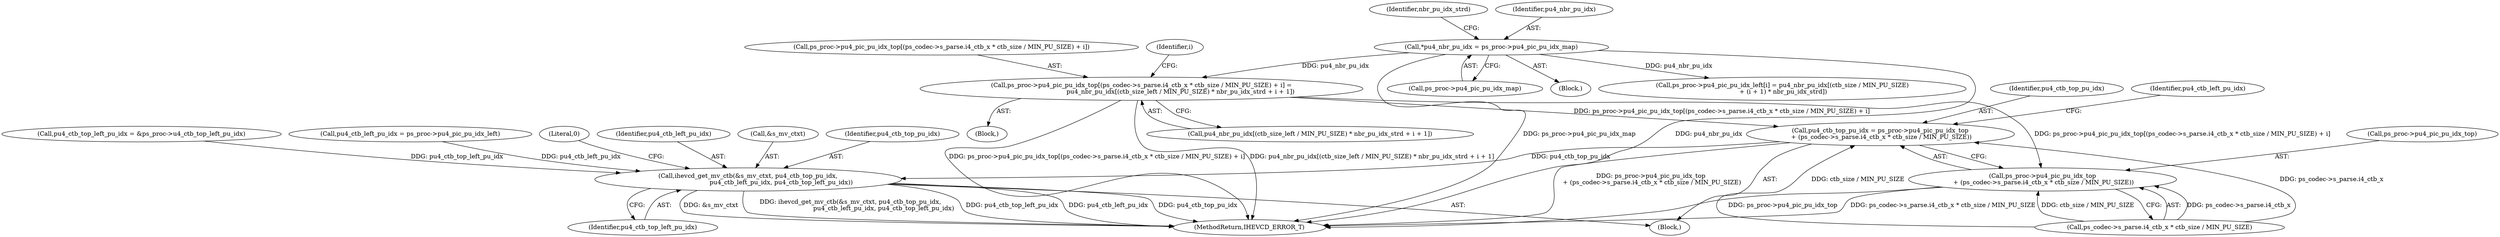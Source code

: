 digraph "0_Android_bcfc7124f6ef9f1ec128fb2e90de774a5b33d199_0@pointer" {
"1003749" [label="(Call,ps_proc->pu4_pic_pu_idx_top[(ps_codec->s_parse.i4_ctb_x * ctb_size / MIN_PU_SIZE) + i] =\n                                        pu4_nbr_pu_idx[(ctb_size_left / MIN_PU_SIZE) * nbr_pu_idx_strd + i + 1])"];
"1003483" [label="(Call,*pu4_nbr_pu_idx = ps_proc->pu4_pic_pu_idx_map)"];
"1003270" [label="(Call,pu4_ctb_top_pu_idx = ps_proc->pu4_pic_pu_idx_top\n + (ps_codec->s_parse.i4_ctb_x * ctb_size / MIN_PU_SIZE))"];
"1003411" [label="(Call,ihevcd_get_mv_ctb(&s_mv_ctxt, pu4_ctb_top_pu_idx,\n                                  pu4_ctb_left_pu_idx, pu4_ctb_top_left_pu_idx))"];
"1003272" [label="(Call,ps_proc->pu4_pic_pu_idx_top\n + (ps_codec->s_parse.i4_ctb_x * ctb_size / MIN_PU_SIZE))"];
"1003415" [label="(Identifier,pu4_ctb_left_pu_idx)"];
"1003412" [label="(Call,&s_mv_ctxt)"];
"1003272" [label="(Call,ps_proc->pu4_pic_pu_idx_top\n + (ps_codec->s_parse.i4_ctb_x * ctb_size / MIN_PU_SIZE))"];
"1003414" [label="(Identifier,pu4_ctb_top_pu_idx)"];
"1003270" [label="(Call,pu4_ctb_top_pu_idx = ps_proc->pu4_pic_pu_idx_top\n + (ps_codec->s_parse.i4_ctb_x * ctb_size / MIN_PU_SIZE))"];
"1003411" [label="(Call,ihevcd_get_mv_ctb(&s_mv_ctxt, pu4_ctb_top_pu_idx,\n                                  pu4_ctb_left_pu_idx, pu4_ctb_top_left_pu_idx))"];
"1003490" [label="(Identifier,nbr_pu_idx_strd)"];
"1003271" [label="(Identifier,pu4_ctb_top_pu_idx)"];
"1003273" [label="(Call,ps_proc->pu4_pic_pu_idx_top)"];
"1003191" [label="(Block,)"];
"1003731" [label="(Block,)"];
"1003765" [label="(Call,pu4_nbr_pu_idx[(ctb_size_left / MIN_PU_SIZE) * nbr_pu_idx_strd + i + 1])"];
"1003276" [label="(Call,ps_codec->s_parse.i4_ctb_x * ctb_size / MIN_PU_SIZE)"];
"1003750" [label="(Call,ps_proc->pu4_pic_pu_idx_top[(ps_codec->s_parse.i4_ctb_x * ctb_size / MIN_PU_SIZE) + i])"];
"1003484" [label="(Identifier,pu4_nbr_pu_idx)"];
"1003485" [label="(Call,ps_proc->pu4_pic_pu_idx_map)"];
"1003290" [label="(Call,pu4_ctb_top_left_pu_idx = &ps_proc->u4_ctb_top_left_pu_idx)"];
"1003418" [label="(Block,)"];
"1003286" [label="(Identifier,pu4_ctb_left_pu_idx)"];
"1003416" [label="(Identifier,pu4_ctb_top_left_pu_idx)"];
"1005173" [label="(MethodReturn,IHEVCD_ERROR_T)"];
"1003749" [label="(Call,ps_proc->pu4_pic_pu_idx_top[(ps_codec->s_parse.i4_ctb_x * ctb_size / MIN_PU_SIZE) + i] =\n                                        pu4_nbr_pu_idx[(ctb_size_left / MIN_PU_SIZE) * nbr_pu_idx_strd + i + 1])"];
"1003285" [label="(Call,pu4_ctb_left_pu_idx = ps_proc->pu4_pic_pu_idx_left)"];
"1003483" [label="(Call,*pu4_nbr_pu_idx = ps_proc->pu4_pic_pu_idx_map)"];
"1003778" [label="(Literal,0)"];
"1003730" [label="(Identifier,i)"];
"1003732" [label="(Call,ps_proc->pu4_pic_pu_idx_left[i] = pu4_nbr_pu_idx[(ctb_size / MIN_PU_SIZE)\n + (i + 1) * nbr_pu_idx_strd])"];
"1003749" -> "1003731"  [label="AST: "];
"1003749" -> "1003765"  [label="CFG: "];
"1003750" -> "1003749"  [label="AST: "];
"1003765" -> "1003749"  [label="AST: "];
"1003730" -> "1003749"  [label="CFG: "];
"1003749" -> "1005173"  [label="DDG: ps_proc->pu4_pic_pu_idx_top[(ps_codec->s_parse.i4_ctb_x * ctb_size / MIN_PU_SIZE) + i]"];
"1003749" -> "1005173"  [label="DDG: pu4_nbr_pu_idx[(ctb_size_left / MIN_PU_SIZE) * nbr_pu_idx_strd + i + 1]"];
"1003749" -> "1003270"  [label="DDG: ps_proc->pu4_pic_pu_idx_top[(ps_codec->s_parse.i4_ctb_x * ctb_size / MIN_PU_SIZE) + i]"];
"1003749" -> "1003272"  [label="DDG: ps_proc->pu4_pic_pu_idx_top[(ps_codec->s_parse.i4_ctb_x * ctb_size / MIN_PU_SIZE) + i]"];
"1003483" -> "1003749"  [label="DDG: pu4_nbr_pu_idx"];
"1003483" -> "1003418"  [label="AST: "];
"1003483" -> "1003485"  [label="CFG: "];
"1003484" -> "1003483"  [label="AST: "];
"1003485" -> "1003483"  [label="AST: "];
"1003490" -> "1003483"  [label="CFG: "];
"1003483" -> "1005173"  [label="DDG: ps_proc->pu4_pic_pu_idx_map"];
"1003483" -> "1005173"  [label="DDG: pu4_nbr_pu_idx"];
"1003483" -> "1003732"  [label="DDG: pu4_nbr_pu_idx"];
"1003270" -> "1003191"  [label="AST: "];
"1003270" -> "1003272"  [label="CFG: "];
"1003271" -> "1003270"  [label="AST: "];
"1003272" -> "1003270"  [label="AST: "];
"1003286" -> "1003270"  [label="CFG: "];
"1003270" -> "1005173"  [label="DDG: ps_proc->pu4_pic_pu_idx_top\n + (ps_codec->s_parse.i4_ctb_x * ctb_size / MIN_PU_SIZE)"];
"1003276" -> "1003270"  [label="DDG: ps_codec->s_parse.i4_ctb_x"];
"1003276" -> "1003270"  [label="DDG: ctb_size / MIN_PU_SIZE"];
"1003270" -> "1003411"  [label="DDG: pu4_ctb_top_pu_idx"];
"1003411" -> "1003191"  [label="AST: "];
"1003411" -> "1003416"  [label="CFG: "];
"1003412" -> "1003411"  [label="AST: "];
"1003414" -> "1003411"  [label="AST: "];
"1003415" -> "1003411"  [label="AST: "];
"1003416" -> "1003411"  [label="AST: "];
"1003778" -> "1003411"  [label="CFG: "];
"1003411" -> "1005173"  [label="DDG: pu4_ctb_top_left_pu_idx"];
"1003411" -> "1005173"  [label="DDG: pu4_ctb_left_pu_idx"];
"1003411" -> "1005173"  [label="DDG: pu4_ctb_top_pu_idx"];
"1003411" -> "1005173"  [label="DDG: &s_mv_ctxt"];
"1003411" -> "1005173"  [label="DDG: ihevcd_get_mv_ctb(&s_mv_ctxt, pu4_ctb_top_pu_idx,\n                                  pu4_ctb_left_pu_idx, pu4_ctb_top_left_pu_idx)"];
"1003285" -> "1003411"  [label="DDG: pu4_ctb_left_pu_idx"];
"1003290" -> "1003411"  [label="DDG: pu4_ctb_top_left_pu_idx"];
"1003272" -> "1003276"  [label="CFG: "];
"1003273" -> "1003272"  [label="AST: "];
"1003276" -> "1003272"  [label="AST: "];
"1003272" -> "1005173"  [label="DDG: ps_proc->pu4_pic_pu_idx_top"];
"1003272" -> "1005173"  [label="DDG: ps_codec->s_parse.i4_ctb_x * ctb_size / MIN_PU_SIZE"];
"1003276" -> "1003272"  [label="DDG: ps_codec->s_parse.i4_ctb_x"];
"1003276" -> "1003272"  [label="DDG: ctb_size / MIN_PU_SIZE"];
}
